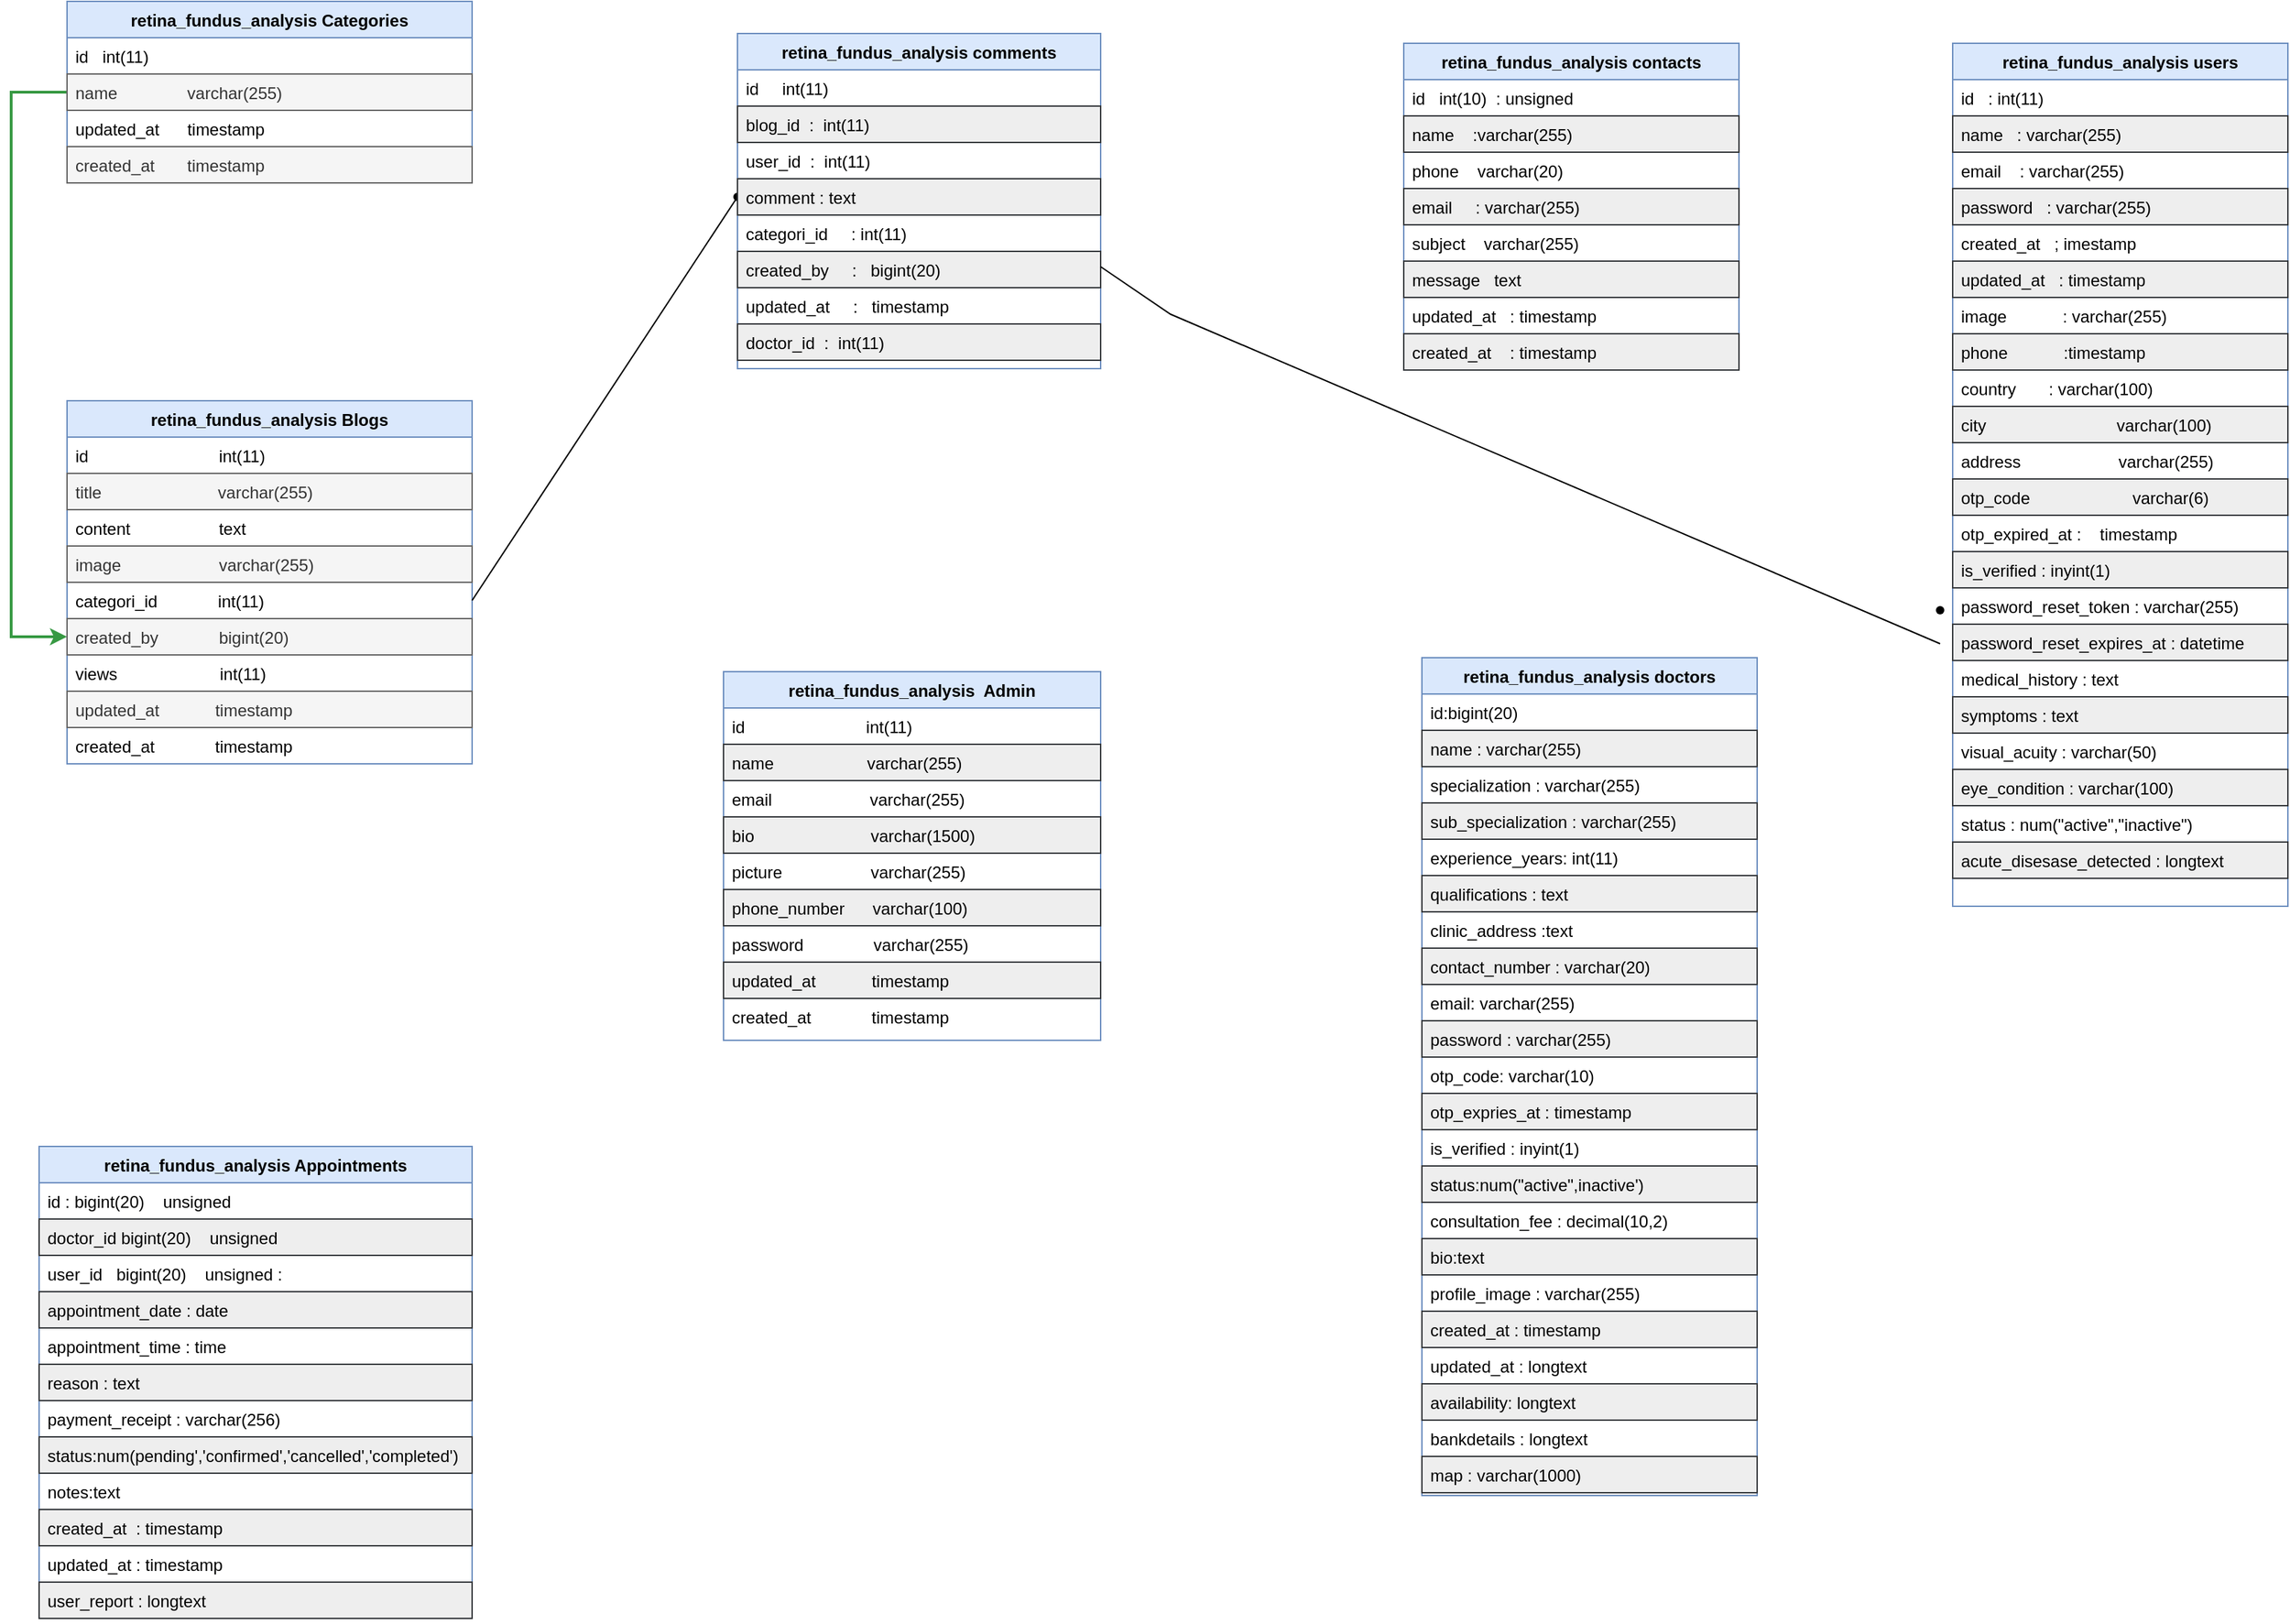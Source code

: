 <mxfile version="26.2.14">
  <diagram id="C5RBs43oDa-KdzZeNtuy" name="Page-1">
    <mxGraphModel dx="2412" dy="1953" grid="1" gridSize="10" guides="1" tooltips="1" connect="1" arrows="1" fold="1" page="1" pageScale="1" pageWidth="827" pageHeight="1169" math="0" shadow="0">
      <root>
        <mxCell id="WIyWlLk6GJQsqaUBKTNV-0" />
        <mxCell id="WIyWlLk6GJQsqaUBKTNV-1" parent="WIyWlLk6GJQsqaUBKTNV-0" />
        <mxCell id="cHE_bRprKdarpMljCRrh-150" style="edgeStyle=orthogonalEdgeStyle;rounded=0;orthogonalLoop=1;jettySize=auto;html=1;exitX=0;exitY=0.5;exitDx=0;exitDy=0;entryX=0;entryY=0.5;entryDx=0;entryDy=0;fillColor=#cdeb8b;strokeColor=#379943;strokeWidth=2;" parent="WIyWlLk6GJQsqaUBKTNV-1" source="cHE_bRprKdarpMljCRrh-16" target="cHE_bRprKdarpMljCRrh-27" edge="1">
          <mxGeometry relative="1" as="geometry">
            <Array as="points">
              <mxPoint x="-140" y="-1065" />
              <mxPoint x="-140" y="-675" />
            </Array>
          </mxGeometry>
        </mxCell>
        <mxCell id="cHE_bRprKdarpMljCRrh-16" value="retina_fundus_analysis Categories" style="swimlane;fontStyle=1;align=center;verticalAlign=top;childLayout=stackLayout;horizontal=1;startSize=26;horizontalStack=0;resizeParent=1;resizeLast=0;collapsible=1;marginBottom=0;rounded=0;shadow=0;strokeWidth=1;fillColor=#dae8fc;strokeColor=#6c8ebf;" parent="WIyWlLk6GJQsqaUBKTNV-1" vertex="1">
          <mxGeometry x="-100" y="-1130" width="290" height="130" as="geometry">
            <mxRectangle x="230" y="140" width="160" height="26" as="alternateBounds" />
          </mxGeometry>
        </mxCell>
        <mxCell id="cHE_bRprKdarpMljCRrh-17" value="id   int(11)                         " style="text;align=left;verticalAlign=top;spacingLeft=4;spacingRight=4;overflow=hidden;rotatable=0;points=[[0,0.5],[1,0.5]];portConstraint=eastwest;labelBackgroundColor=default;" parent="cHE_bRprKdarpMljCRrh-16" vertex="1">
          <mxGeometry y="26" width="290" height="26" as="geometry" />
        </mxCell>
        <mxCell id="cHE_bRprKdarpMljCRrh-18" value="name               varchar(255)              " style="text;align=left;verticalAlign=top;spacingLeft=4;spacingRight=4;overflow=hidden;rotatable=0;points=[[0,0.5],[1,0.5]];portConstraint=eastwest;rounded=0;shadow=0;html=0;fillColor=#f5f5f5;fontColor=#333333;strokeColor=#666666;" parent="cHE_bRprKdarpMljCRrh-16" vertex="1">
          <mxGeometry y="52" width="290" height="26" as="geometry" />
        </mxCell>
        <mxCell id="cHE_bRprKdarpMljCRrh-19" value="updated_at      timestamp" style="text;align=left;verticalAlign=top;spacingLeft=4;spacingRight=4;overflow=hidden;rotatable=0;points=[[0,0.5],[1,0.5]];portConstraint=eastwest;rounded=0;shadow=0;html=0;" parent="cHE_bRprKdarpMljCRrh-16" vertex="1">
          <mxGeometry y="78" width="290" height="26" as="geometry" />
        </mxCell>
        <mxCell id="cHE_bRprKdarpMljCRrh-20" value="created_at       timestamp" style="text;align=left;verticalAlign=top;spacingLeft=4;spacingRight=4;overflow=hidden;rotatable=0;points=[[0,0.5],[1,0.5]];portConstraint=eastwest;rounded=0;shadow=0;html=0;fillColor=#f5f5f5;fontColor=#333333;strokeColor=#666666;" parent="cHE_bRprKdarpMljCRrh-16" vertex="1">
          <mxGeometry y="104" width="290" height="26" as="geometry" />
        </mxCell>
        <mxCell id="cHE_bRprKdarpMljCRrh-21" value="retina_fundus_analysis Blogs" style="swimlane;fontStyle=1;align=center;verticalAlign=top;childLayout=stackLayout;horizontal=1;startSize=26;horizontalStack=0;resizeParent=1;resizeLast=0;collapsible=1;marginBottom=0;rounded=0;shadow=0;strokeWidth=1;fillColor=#dae8fc;strokeColor=#6c8ebf;" parent="WIyWlLk6GJQsqaUBKTNV-1" vertex="1">
          <mxGeometry x="-100" y="-844" width="290" height="260" as="geometry">
            <mxRectangle x="230" y="140" width="160" height="26" as="alternateBounds" />
          </mxGeometry>
        </mxCell>
        <mxCell id="cHE_bRprKdarpMljCRrh-22" value="id                            int(11)                          " style="text;align=left;verticalAlign=top;spacingLeft=4;spacingRight=4;overflow=hidden;rotatable=0;points=[[0,0.5],[1,0.5]];portConstraint=eastwest;labelBackgroundColor=default;" parent="cHE_bRprKdarpMljCRrh-21" vertex="1">
          <mxGeometry y="26" width="290" height="26" as="geometry" />
        </mxCell>
        <mxCell id="cHE_bRprKdarpMljCRrh-23" value="title                         varchar(255)              " style="text;align=left;verticalAlign=top;spacingLeft=4;spacingRight=4;overflow=hidden;rotatable=0;points=[[0,0.5],[1,0.5]];portConstraint=eastwest;rounded=0;shadow=0;html=0;fillColor=#f5f5f5;fontColor=#333333;strokeColor=#666666;" parent="cHE_bRprKdarpMljCRrh-21" vertex="1">
          <mxGeometry y="52" width="290" height="26" as="geometry" />
        </mxCell>
        <mxCell id="cHE_bRprKdarpMljCRrh-24" value="content                   text              " style="text;align=left;verticalAlign=top;spacingLeft=4;spacingRight=4;overflow=hidden;rotatable=0;points=[[0,0.5],[1,0.5]];portConstraint=eastwest;rounded=0;shadow=0;html=0;" parent="cHE_bRprKdarpMljCRrh-21" vertex="1">
          <mxGeometry y="78" width="290" height="26" as="geometry" />
        </mxCell>
        <mxCell id="cHE_bRprKdarpMljCRrh-25" value="image                     varchar(255)" style="text;align=left;verticalAlign=top;spacingLeft=4;spacingRight=4;overflow=hidden;rotatable=0;points=[[0,0.5],[1,0.5]];portConstraint=eastwest;rounded=0;shadow=0;html=0;fillColor=#f5f5f5;fontColor=#333333;strokeColor=#666666;" parent="cHE_bRprKdarpMljCRrh-21" vertex="1">
          <mxGeometry y="104" width="290" height="26" as="geometry" />
        </mxCell>
        <mxCell id="cHE_bRprKdarpMljCRrh-26" value="categori_id             int(11)                         " style="text;align=left;verticalAlign=top;spacingLeft=4;spacingRight=4;overflow=hidden;rotatable=0;points=[[0,0.5],[1,0.5]];portConstraint=eastwest;rounded=0;shadow=0;html=0;" parent="cHE_bRprKdarpMljCRrh-21" vertex="1">
          <mxGeometry y="130" width="290" height="26" as="geometry" />
        </mxCell>
        <mxCell id="cHE_bRprKdarpMljCRrh-27" value="created_by             bigint(20)                          " style="text;align=left;verticalAlign=top;spacingLeft=4;spacingRight=4;overflow=hidden;rotatable=0;points=[[0,0.5],[1,0.5]];portConstraint=eastwest;rounded=0;shadow=0;html=0;fillColor=#f5f5f5;fontColor=#333333;strokeColor=#666666;" parent="cHE_bRprKdarpMljCRrh-21" vertex="1">
          <mxGeometry y="156" width="290" height="26" as="geometry" />
        </mxCell>
        <mxCell id="cHE_bRprKdarpMljCRrh-28" value="views                      int(11)                          " style="text;align=left;verticalAlign=top;spacingLeft=4;spacingRight=4;overflow=hidden;rotatable=0;points=[[0,0.5],[1,0.5]];portConstraint=eastwest;rounded=0;shadow=0;html=0;" parent="cHE_bRprKdarpMljCRrh-21" vertex="1">
          <mxGeometry y="182" width="290" height="26" as="geometry" />
        </mxCell>
        <mxCell id="cHE_bRprKdarpMljCRrh-29" value="updated_at            timestamp" style="text;align=left;verticalAlign=top;spacingLeft=4;spacingRight=4;overflow=hidden;rotatable=0;points=[[0,0.5],[1,0.5]];portConstraint=eastwest;rounded=0;shadow=0;html=0;fillColor=#f5f5f5;fontColor=#333333;strokeColor=#666666;" parent="cHE_bRprKdarpMljCRrh-21" vertex="1">
          <mxGeometry y="208" width="290" height="26" as="geometry" />
        </mxCell>
        <mxCell id="cHE_bRprKdarpMljCRrh-30" value="created_at             timestamp" style="text;align=left;verticalAlign=top;spacingLeft=4;spacingRight=4;overflow=hidden;rotatable=0;points=[[0,0.5],[1,0.5]];portConstraint=eastwest;rounded=0;shadow=0;html=0;" parent="cHE_bRprKdarpMljCRrh-21" vertex="1">
          <mxGeometry y="234" width="290" height="26" as="geometry" />
        </mxCell>
        <mxCell id="cHE_bRprKdarpMljCRrh-31" value="" style="endArrow=none;html=1;rounded=0;exitX=1;exitY=0.5;exitDx=0;exitDy=0;entryDx=0;entryDy=0;" parent="WIyWlLk6GJQsqaUBKTNV-1" source="cHE_bRprKdarpMljCRrh-26" target="cHE_bRprKdarpMljCRrh-32" edge="1">
          <mxGeometry width="50" height="50" relative="1" as="geometry">
            <mxPoint x="160" y="-701" as="sourcePoint" />
            <mxPoint x="160" y="-445" as="targetPoint" />
            <Array as="points" />
          </mxGeometry>
        </mxCell>
        <mxCell id="cHE_bRprKdarpMljCRrh-32" value="" style="shape=waypoint;sketch=0;fillStyle=solid;size=6;pointerEvents=1;points=[];fillColor=none;resizable=0;rotatable=0;perimeter=centerPerimeter;snapToPoint=1;" parent="WIyWlLk6GJQsqaUBKTNV-1" vertex="1">
          <mxGeometry x="370" y="-1000" width="20" height="20" as="geometry" />
        </mxCell>
        <mxCell id="cHE_bRprKdarpMljCRrh-34" value="retina_fundus_analysis comments&#xa;" style="swimlane;fontStyle=1;align=center;verticalAlign=top;childLayout=stackLayout;horizontal=1;startSize=26;horizontalStack=0;resizeParent=1;resizeLast=0;collapsible=1;marginBottom=0;rounded=0;shadow=0;strokeWidth=1;fillColor=#dae8fc;strokeColor=#6c8ebf;" parent="WIyWlLk6GJQsqaUBKTNV-1" vertex="1">
          <mxGeometry x="380" y="-1107" width="260" height="240" as="geometry">
            <mxRectangle x="230" y="140" width="160" height="26" as="alternateBounds" />
          </mxGeometry>
        </mxCell>
        <mxCell id="cHE_bRprKdarpMljCRrh-35" value="id     int(11)                      " style="text;align=left;verticalAlign=top;spacingLeft=4;spacingRight=4;overflow=hidden;rotatable=0;points=[[0,0.5],[1,0.5]];portConstraint=eastwest;labelBackgroundColor=default;" parent="cHE_bRprKdarpMljCRrh-34" vertex="1">
          <mxGeometry y="26" width="260" height="26" as="geometry" />
        </mxCell>
        <mxCell id="cHE_bRprKdarpMljCRrh-36" value="blog_id  :  int(11)     " style="text;align=left;verticalAlign=top;spacingLeft=4;spacingRight=4;overflow=hidden;rotatable=0;points=[[0,0.5],[1,0.5]];portConstraint=eastwest;rounded=0;shadow=0;html=0;fillColor=#eeeeee;strokeColor=#36393d;" parent="cHE_bRprKdarpMljCRrh-34" vertex="1">
          <mxGeometry y="52" width="260" height="26" as="geometry" />
        </mxCell>
        <mxCell id="cHE_bRprKdarpMljCRrh-37" value="user_id  :  int(11)     " style="text;align=left;verticalAlign=top;spacingLeft=4;spacingRight=4;overflow=hidden;rotatable=0;points=[[0,0.5],[1,0.5]];portConstraint=eastwest;rounded=0;shadow=0;html=0;" parent="cHE_bRprKdarpMljCRrh-34" vertex="1">
          <mxGeometry y="78" width="260" height="26" as="geometry" />
        </mxCell>
        <mxCell id="cHE_bRprKdarpMljCRrh-38" value="comment : text" style="text;align=left;verticalAlign=top;spacingLeft=4;spacingRight=4;overflow=hidden;rotatable=0;points=[[0,0.5],[1,0.5]];portConstraint=eastwest;rounded=0;shadow=0;html=0;fillColor=#eeeeee;strokeColor=#36393d;" parent="cHE_bRprKdarpMljCRrh-34" vertex="1">
          <mxGeometry y="104" width="260" height="26" as="geometry" />
        </mxCell>
        <mxCell id="cHE_bRprKdarpMljCRrh-39" value="categori_id     : int(11)                         " style="text;align=left;verticalAlign=top;spacingLeft=4;spacingRight=4;overflow=hidden;rotatable=0;points=[[0,0.5],[1,0.5]];portConstraint=eastwest;rounded=0;shadow=0;html=0;" parent="cHE_bRprKdarpMljCRrh-34" vertex="1">
          <mxGeometry y="130" width="260" height="26" as="geometry" />
        </mxCell>
        <mxCell id="cHE_bRprKdarpMljCRrh-40" value="created_by     :   bigint(20)                          " style="text;align=left;verticalAlign=top;spacingLeft=4;spacingRight=4;overflow=hidden;rotatable=0;points=[[0,0.5],[1,0.5]];portConstraint=eastwest;rounded=0;shadow=0;html=0;fillColor=#eeeeee;strokeColor=#36393d;" parent="cHE_bRprKdarpMljCRrh-34" vertex="1">
          <mxGeometry y="156" width="260" height="26" as="geometry" />
        </mxCell>
        <mxCell id="cHE_bRprKdarpMljCRrh-42" value="updated_at     :   timestamp" style="text;align=left;verticalAlign=top;spacingLeft=4;spacingRight=4;overflow=hidden;rotatable=0;points=[[0,0.5],[1,0.5]];portConstraint=eastwest;rounded=0;shadow=0;html=0;" parent="cHE_bRprKdarpMljCRrh-34" vertex="1">
          <mxGeometry y="182" width="260" height="26" as="geometry" />
        </mxCell>
        <mxCell id="cHE_bRprKdarpMljCRrh-43" value="doctor_id  :  int(11)     " style="text;align=left;verticalAlign=top;spacingLeft=4;spacingRight=4;overflow=hidden;rotatable=0;points=[[0,0.5],[1,0.5]];portConstraint=eastwest;rounded=0;shadow=0;html=0;fillColor=#eeeeee;strokeColor=#36393d;" parent="cHE_bRprKdarpMljCRrh-34" vertex="1">
          <mxGeometry y="208" width="260" height="26" as="geometry" />
        </mxCell>
        <mxCell id="cHE_bRprKdarpMljCRrh-44" value="" style="endArrow=none;html=1;rounded=0;exitX=1;exitY=0.5;exitDx=0;exitDy=0;entryDx=0;entryDy=0;" parent="WIyWlLk6GJQsqaUBKTNV-1" edge="1">
          <mxGeometry width="50" height="50" relative="1" as="geometry">
            <mxPoint x="640" y="-940" as="sourcePoint" />
            <mxPoint x="1241" y="-670" as="targetPoint" />
            <Array as="points">
              <mxPoint x="690" y="-906" />
            </Array>
          </mxGeometry>
        </mxCell>
        <mxCell id="cHE_bRprKdarpMljCRrh-58" value="retina_fundus_analysis Appointments" style="swimlane;fontStyle=1;align=center;verticalAlign=top;childLayout=stackLayout;horizontal=1;startSize=26;horizontalStack=0;resizeParent=1;resizeLast=0;collapsible=1;marginBottom=0;rounded=0;shadow=0;strokeWidth=1;fillColor=#dae8fc;strokeColor=#6c8ebf;" parent="WIyWlLk6GJQsqaUBKTNV-1" vertex="1">
          <mxGeometry x="-120" y="-310" width="310" height="338" as="geometry">
            <mxRectangle x="230" y="140" width="160" height="26" as="alternateBounds" />
          </mxGeometry>
        </mxCell>
        <mxCell id="cHE_bRprKdarpMljCRrh-59" value="id : bigint(20)    unsigned " style="text;align=left;verticalAlign=top;spacingLeft=4;spacingRight=4;overflow=hidden;rotatable=0;points=[[0,0.5],[1,0.5]];portConstraint=eastwest;labelBackgroundColor=default;" parent="cHE_bRprKdarpMljCRrh-58" vertex="1">
          <mxGeometry y="26" width="310" height="26" as="geometry" />
        </mxCell>
        <mxCell id="cHE_bRprKdarpMljCRrh-60" value="doctor_id bigint(20)    unsigned          " style="text;align=left;verticalAlign=top;spacingLeft=4;spacingRight=4;overflow=hidden;rotatable=0;points=[[0,0.5],[1,0.5]];portConstraint=eastwest;rounded=0;shadow=0;html=0;fillColor=#eeeeee;strokeColor=#36393d;" parent="cHE_bRprKdarpMljCRrh-58" vertex="1">
          <mxGeometry y="52" width="310" height="26" as="geometry" />
        </mxCell>
        <mxCell id="cHE_bRprKdarpMljCRrh-61" value="user_id   bigint(20)    unsigned :" style="text;align=left;verticalAlign=top;spacingLeft=4;spacingRight=4;overflow=hidden;rotatable=0;points=[[0,0.5],[1,0.5]];portConstraint=eastwest;rounded=0;shadow=0;html=0;" parent="cHE_bRprKdarpMljCRrh-58" vertex="1">
          <mxGeometry y="78" width="310" height="26" as="geometry" />
        </mxCell>
        <mxCell id="cHE_bRprKdarpMljCRrh-62" value="appointment_date : date" style="text;align=left;verticalAlign=top;spacingLeft=4;spacingRight=4;overflow=hidden;rotatable=0;points=[[0,0.5],[1,0.5]];portConstraint=eastwest;rounded=0;shadow=0;html=0;fillColor=#eeeeee;strokeColor=#36393d;" parent="cHE_bRprKdarpMljCRrh-58" vertex="1">
          <mxGeometry y="104" width="310" height="26" as="geometry" />
        </mxCell>
        <mxCell id="cHE_bRprKdarpMljCRrh-63" value="appointment_time : time" style="text;align=left;verticalAlign=top;spacingLeft=4;spacingRight=4;overflow=hidden;rotatable=0;points=[[0,0.5],[1,0.5]];portConstraint=eastwest;rounded=0;shadow=0;html=0;" parent="cHE_bRprKdarpMljCRrh-58" vertex="1">
          <mxGeometry y="130" width="310" height="26" as="geometry" />
        </mxCell>
        <mxCell id="cHE_bRprKdarpMljCRrh-64" value="reason : text" style="text;align=left;verticalAlign=top;spacingLeft=4;spacingRight=4;overflow=hidden;rotatable=0;points=[[0,0.5],[1,0.5]];portConstraint=eastwest;rounded=0;shadow=0;html=0;fillColor=#eeeeee;strokeColor=#36393d;" parent="cHE_bRprKdarpMljCRrh-58" vertex="1">
          <mxGeometry y="156" width="310" height="26" as="geometry" />
        </mxCell>
        <mxCell id="cHE_bRprKdarpMljCRrh-65" value="payment_receipt : varchar(256)" style="text;align=left;verticalAlign=top;spacingLeft=4;spacingRight=4;overflow=hidden;rotatable=0;points=[[0,0.5],[1,0.5]];portConstraint=eastwest;rounded=0;shadow=0;html=0;" parent="cHE_bRprKdarpMljCRrh-58" vertex="1">
          <mxGeometry y="182" width="310" height="26" as="geometry" />
        </mxCell>
        <mxCell id="cHE_bRprKdarpMljCRrh-66" value="status:num(pending&#39;,&#39;confirmed&#39;,&#39;cancelled&#39;,&#39;completed&#39;)" style="text;align=left;verticalAlign=top;spacingLeft=4;spacingRight=4;overflow=hidden;rotatable=0;points=[[0,0.5],[1,0.5]];portConstraint=eastwest;rounded=0;shadow=0;html=0;fillColor=#eeeeee;strokeColor=#36393d;" parent="cHE_bRprKdarpMljCRrh-58" vertex="1">
          <mxGeometry y="208" width="310" height="26" as="geometry" />
        </mxCell>
        <mxCell id="cHE_bRprKdarpMljCRrh-67" value="notes:text" style="text;align=left;verticalAlign=top;spacingLeft=4;spacingRight=4;overflow=hidden;rotatable=0;points=[[0,0.5],[1,0.5]];portConstraint=eastwest;rounded=0;shadow=0;html=0;" parent="cHE_bRprKdarpMljCRrh-58" vertex="1">
          <mxGeometry y="234" width="310" height="26" as="geometry" />
        </mxCell>
        <mxCell id="cHE_bRprKdarpMljCRrh-151" value="created_at  : timestamp" style="text;align=left;verticalAlign=top;spacingLeft=4;spacingRight=4;overflow=hidden;rotatable=0;points=[[0,0.5],[1,0.5]];portConstraint=eastwest;rounded=0;shadow=0;html=0;fillColor=#eeeeee;strokeColor=#36393d;" parent="cHE_bRprKdarpMljCRrh-58" vertex="1">
          <mxGeometry y="260" width="310" height="26" as="geometry" />
        </mxCell>
        <mxCell id="cHE_bRprKdarpMljCRrh-152" value="updated_at : timestamp" style="text;align=left;verticalAlign=top;spacingLeft=4;spacingRight=4;overflow=hidden;rotatable=0;points=[[0,0.5],[1,0.5]];portConstraint=eastwest;rounded=0;shadow=0;html=0;" parent="cHE_bRprKdarpMljCRrh-58" vertex="1">
          <mxGeometry y="286" width="310" height="26" as="geometry" />
        </mxCell>
        <mxCell id="cHE_bRprKdarpMljCRrh-153" value="user_report : longtext" style="text;align=left;verticalAlign=top;spacingLeft=4;spacingRight=4;overflow=hidden;rotatable=0;points=[[0,0.5],[1,0.5]];portConstraint=eastwest;rounded=0;shadow=0;html=0;fillColor=#eeeeee;strokeColor=#36393d;" parent="cHE_bRprKdarpMljCRrh-58" vertex="1">
          <mxGeometry y="312" width="310" height="26" as="geometry" />
        </mxCell>
        <mxCell id="cHE_bRprKdarpMljCRrh-90" value="retina_fundus_analysis doctors" style="swimlane;fontStyle=1;align=center;verticalAlign=top;childLayout=stackLayout;horizontal=1;startSize=26;horizontalStack=0;resizeParent=1;resizeLast=0;collapsible=1;marginBottom=0;rounded=0;shadow=0;strokeWidth=1;fillColor=#dae8fc;strokeColor=#6c8ebf;" parent="WIyWlLk6GJQsqaUBKTNV-1" vertex="1">
          <mxGeometry x="870" y="-660" width="240" height="600" as="geometry">
            <mxRectangle x="230" y="140" width="160" height="26" as="alternateBounds" />
          </mxGeometry>
        </mxCell>
        <mxCell id="cHE_bRprKdarpMljCRrh-91" value="id:bigint(20)" style="text;align=left;verticalAlign=top;spacingLeft=4;spacingRight=4;overflow=hidden;rotatable=0;points=[[0,0.5],[1,0.5]];portConstraint=eastwest;fillColor=none;" parent="cHE_bRprKdarpMljCRrh-90" vertex="1">
          <mxGeometry y="26" width="240" height="26" as="geometry" />
        </mxCell>
        <mxCell id="cHE_bRprKdarpMljCRrh-92" value="name : varchar(255)" style="text;align=left;verticalAlign=top;spacingLeft=4;spacingRight=4;overflow=hidden;rotatable=0;points=[[0,0.5],[1,0.5]];portConstraint=eastwest;rounded=0;shadow=0;html=0;fillColor=#eeeeee;strokeColor=#36393d;" parent="cHE_bRprKdarpMljCRrh-90" vertex="1">
          <mxGeometry y="52" width="240" height="26" as="geometry" />
        </mxCell>
        <mxCell id="cHE_bRprKdarpMljCRrh-93" value="specialization : varchar(255)" style="text;align=left;verticalAlign=top;spacingLeft=4;spacingRight=4;overflow=hidden;rotatable=0;points=[[0,0.5],[1,0.5]];portConstraint=eastwest;rounded=0;shadow=0;html=0;" parent="cHE_bRprKdarpMljCRrh-90" vertex="1">
          <mxGeometry y="78" width="240" height="26" as="geometry" />
        </mxCell>
        <mxCell id="cHE_bRprKdarpMljCRrh-94" value="sub_specialization : varchar(255)" style="text;align=left;verticalAlign=top;spacingLeft=4;spacingRight=4;overflow=hidden;rotatable=0;points=[[0,0.5],[1,0.5]];portConstraint=eastwest;rounded=0;shadow=0;html=0;fillColor=#eeeeee;strokeColor=#36393d;" parent="cHE_bRprKdarpMljCRrh-90" vertex="1">
          <mxGeometry y="104" width="240" height="26" as="geometry" />
        </mxCell>
        <mxCell id="cHE_bRprKdarpMljCRrh-95" value="experience_years: int(11)" style="text;align=left;verticalAlign=top;spacingLeft=4;spacingRight=4;overflow=hidden;rotatable=0;points=[[0,0.5],[1,0.5]];portConstraint=eastwest;rounded=0;shadow=0;html=0;" parent="cHE_bRprKdarpMljCRrh-90" vertex="1">
          <mxGeometry y="130" width="240" height="26" as="geometry" />
        </mxCell>
        <mxCell id="cHE_bRprKdarpMljCRrh-96" value="qualifications : text" style="text;align=left;verticalAlign=top;spacingLeft=4;spacingRight=4;overflow=hidden;rotatable=0;points=[[0,0.5],[1,0.5]];portConstraint=eastwest;rounded=0;shadow=0;html=0;fillColor=#eeeeee;strokeColor=#36393d;" parent="cHE_bRprKdarpMljCRrh-90" vertex="1">
          <mxGeometry y="156" width="240" height="26" as="geometry" />
        </mxCell>
        <mxCell id="cHE_bRprKdarpMljCRrh-97" value="clinic_address :text" style="text;align=left;verticalAlign=top;spacingLeft=4;spacingRight=4;overflow=hidden;rotatable=0;points=[[0,0.5],[1,0.5]];portConstraint=eastwest;rounded=0;shadow=0;html=0;" parent="cHE_bRprKdarpMljCRrh-90" vertex="1">
          <mxGeometry y="182" width="240" height="26" as="geometry" />
        </mxCell>
        <mxCell id="cHE_bRprKdarpMljCRrh-98" value="contact_number : varchar(20)" style="text;align=left;verticalAlign=top;spacingLeft=4;spacingRight=4;overflow=hidden;rotatable=0;points=[[0,0.5],[1,0.5]];portConstraint=eastwest;rounded=0;shadow=0;html=0;fillColor=#eeeeee;strokeColor=#36393d;" parent="cHE_bRprKdarpMljCRrh-90" vertex="1">
          <mxGeometry y="208" width="240" height="26" as="geometry" />
        </mxCell>
        <mxCell id="cHE_bRprKdarpMljCRrh-99" value="email: varchar(255)" style="text;align=left;verticalAlign=top;spacingLeft=4;spacingRight=4;overflow=hidden;rotatable=0;points=[[0,0.5],[1,0.5]];portConstraint=eastwest;rounded=0;shadow=0;html=0;" parent="cHE_bRprKdarpMljCRrh-90" vertex="1">
          <mxGeometry y="234" width="240" height="26" as="geometry" />
        </mxCell>
        <mxCell id="cHE_bRprKdarpMljCRrh-100" value="password : varchar(255)" style="text;align=left;verticalAlign=top;spacingLeft=4;spacingRight=4;overflow=hidden;rotatable=0;points=[[0,0.5],[1,0.5]];portConstraint=eastwest;rounded=0;shadow=0;html=0;fillColor=#eeeeee;strokeColor=#36393d;" parent="cHE_bRprKdarpMljCRrh-90" vertex="1">
          <mxGeometry y="260" width="240" height="26" as="geometry" />
        </mxCell>
        <mxCell id="cHE_bRprKdarpMljCRrh-101" value="otp_code: varchar(10)" style="text;align=left;verticalAlign=top;spacingLeft=4;spacingRight=4;overflow=hidden;rotatable=0;points=[[0,0.5],[1,0.5]];portConstraint=eastwest;rounded=0;shadow=0;html=0;" parent="cHE_bRprKdarpMljCRrh-90" vertex="1">
          <mxGeometry y="286" width="240" height="26" as="geometry" />
        </mxCell>
        <mxCell id="cHE_bRprKdarpMljCRrh-102" value="otp_expries_at : timestamp" style="text;align=left;verticalAlign=top;spacingLeft=4;spacingRight=4;overflow=hidden;rotatable=0;points=[[0,0.5],[1,0.5]];portConstraint=eastwest;rounded=0;shadow=0;html=0;fillColor=#eeeeee;strokeColor=#36393d;" parent="cHE_bRprKdarpMljCRrh-90" vertex="1">
          <mxGeometry y="312" width="240" height="26" as="geometry" />
        </mxCell>
        <mxCell id="cHE_bRprKdarpMljCRrh-103" value="is_verified : inyint(1)" style="text;align=left;verticalAlign=top;spacingLeft=4;spacingRight=4;overflow=hidden;rotatable=0;points=[[0,0.5],[1,0.5]];portConstraint=eastwest;rounded=0;shadow=0;html=0;" parent="cHE_bRprKdarpMljCRrh-90" vertex="1">
          <mxGeometry y="338" width="240" height="26" as="geometry" />
        </mxCell>
        <mxCell id="cHE_bRprKdarpMljCRrh-104" value="status:num(&quot;active&quot;,inactive&#39;)" style="text;align=left;verticalAlign=top;spacingLeft=4;spacingRight=4;overflow=hidden;rotatable=0;points=[[0,0.5],[1,0.5]];portConstraint=eastwest;rounded=0;shadow=0;html=0;fillColor=#eeeeee;strokeColor=#36393d;" parent="cHE_bRprKdarpMljCRrh-90" vertex="1">
          <mxGeometry y="364" width="240" height="26" as="geometry" />
        </mxCell>
        <mxCell id="cHE_bRprKdarpMljCRrh-105" value="consultation_fee : decimal(10,2)" style="text;align=left;verticalAlign=top;spacingLeft=4;spacingRight=4;overflow=hidden;rotatable=0;points=[[0,0.5],[1,0.5]];portConstraint=eastwest;fillColor=none;" parent="cHE_bRprKdarpMljCRrh-90" vertex="1">
          <mxGeometry y="390" width="240" height="26" as="geometry" />
        </mxCell>
        <mxCell id="cHE_bRprKdarpMljCRrh-106" value="bio:text" style="text;align=left;verticalAlign=top;spacingLeft=4;spacingRight=4;overflow=hidden;rotatable=0;points=[[0,0.5],[1,0.5]];portConstraint=eastwest;rounded=0;shadow=0;html=0;fillColor=#eeeeee;strokeColor=#36393d;" parent="cHE_bRprKdarpMljCRrh-90" vertex="1">
          <mxGeometry y="416" width="240" height="26" as="geometry" />
        </mxCell>
        <mxCell id="cHE_bRprKdarpMljCRrh-107" value="profile_image : varchar(255)" style="text;align=left;verticalAlign=top;spacingLeft=4;spacingRight=4;overflow=hidden;rotatable=0;points=[[0,0.5],[1,0.5]];portConstraint=eastwest;rounded=0;shadow=0;html=0;" parent="cHE_bRprKdarpMljCRrh-90" vertex="1">
          <mxGeometry y="442" width="240" height="26" as="geometry" />
        </mxCell>
        <mxCell id="cHE_bRprKdarpMljCRrh-108" value="created_at : timestamp" style="text;align=left;verticalAlign=top;spacingLeft=4;spacingRight=4;overflow=hidden;rotatable=0;points=[[0,0.5],[1,0.5]];portConstraint=eastwest;rounded=0;shadow=0;html=0;fillColor=#eeeeee;strokeColor=#36393d;" parent="cHE_bRprKdarpMljCRrh-90" vertex="1">
          <mxGeometry y="468" width="240" height="26" as="geometry" />
        </mxCell>
        <mxCell id="cHE_bRprKdarpMljCRrh-109" value="updated_at : longtext" style="text;align=left;verticalAlign=top;spacingLeft=4;spacingRight=4;overflow=hidden;rotatable=0;points=[[0,0.5],[1,0.5]];portConstraint=eastwest;rounded=0;shadow=0;html=0;" parent="cHE_bRprKdarpMljCRrh-90" vertex="1">
          <mxGeometry y="494" width="240" height="26" as="geometry" />
        </mxCell>
        <mxCell id="cHE_bRprKdarpMljCRrh-110" value="availability: longtext" style="text;align=left;verticalAlign=top;spacingLeft=4;spacingRight=4;overflow=hidden;rotatable=0;points=[[0,0.5],[1,0.5]];portConstraint=eastwest;rounded=0;shadow=0;html=0;fillColor=#eeeeee;strokeColor=#36393d;" parent="cHE_bRprKdarpMljCRrh-90" vertex="1">
          <mxGeometry y="520" width="240" height="26" as="geometry" />
        </mxCell>
        <mxCell id="cHE_bRprKdarpMljCRrh-111" value="bankdetails : longtext" style="text;align=left;verticalAlign=top;spacingLeft=4;spacingRight=4;overflow=hidden;rotatable=0;points=[[0,0.5],[1,0.5]];portConstraint=eastwest;rounded=0;shadow=0;html=0;" parent="cHE_bRprKdarpMljCRrh-90" vertex="1">
          <mxGeometry y="546" width="240" height="26" as="geometry" />
        </mxCell>
        <mxCell id="cHE_bRprKdarpMljCRrh-112" value="map : varchar(1000)" style="text;align=left;verticalAlign=top;spacingLeft=4;spacingRight=4;overflow=hidden;rotatable=0;points=[[0,0.5],[1,0.5]];portConstraint=eastwest;fillColor=#eeeeee;strokeColor=#36393d;" parent="cHE_bRprKdarpMljCRrh-90" vertex="1">
          <mxGeometry y="572" width="240" height="26" as="geometry" />
        </mxCell>
        <mxCell id="cHE_bRprKdarpMljCRrh-132" value="retina_fundus_analysis contacts" style="swimlane;fontStyle=1;align=center;verticalAlign=top;childLayout=stackLayout;horizontal=1;startSize=26;horizontalStack=0;resizeParent=1;resizeLast=0;collapsible=1;marginBottom=0;rounded=0;shadow=0;strokeWidth=1;fillColor=#dae8fc;strokeColor=#6c8ebf;" parent="WIyWlLk6GJQsqaUBKTNV-1" vertex="1">
          <mxGeometry x="857" y="-1100" width="240" height="234" as="geometry">
            <mxRectangle x="230" y="140" width="160" height="26" as="alternateBounds" />
          </mxGeometry>
        </mxCell>
        <mxCell id="cHE_bRprKdarpMljCRrh-133" value="id   int(10)  : unsigned            " style="text;align=left;verticalAlign=top;spacingLeft=4;spacingRight=4;overflow=hidden;rotatable=0;points=[[0,0.5],[1,0.5]];portConstraint=eastwest;labelBackgroundColor=default;" parent="cHE_bRprKdarpMljCRrh-132" vertex="1">
          <mxGeometry y="26" width="240" height="26" as="geometry" />
        </mxCell>
        <mxCell id="cHE_bRprKdarpMljCRrh-134" value="name    :varchar(255)               " style="text;align=left;verticalAlign=top;spacingLeft=4;spacingRight=4;overflow=hidden;rotatable=0;points=[[0,0.5],[1,0.5]];portConstraint=eastwest;rounded=0;shadow=0;html=0;fillColor=#eeeeee;strokeColor=#36393d;" parent="cHE_bRprKdarpMljCRrh-132" vertex="1">
          <mxGeometry y="52" width="240" height="26" as="geometry" />
        </mxCell>
        <mxCell id="cHE_bRprKdarpMljCRrh-135" value="phone    varchar(20)               " style="text;align=left;verticalAlign=top;spacingLeft=4;spacingRight=4;overflow=hidden;rotatable=0;points=[[0,0.5],[1,0.5]];portConstraint=eastwest;rounded=0;shadow=0;html=0;" parent="cHE_bRprKdarpMljCRrh-132" vertex="1">
          <mxGeometry y="78" width="240" height="26" as="geometry" />
        </mxCell>
        <mxCell id="cHE_bRprKdarpMljCRrh-136" value="email     : varchar(255)                    " style="text;align=left;verticalAlign=top;spacingLeft=4;spacingRight=4;overflow=hidden;rotatable=0;points=[[0,0.5],[1,0.5]];portConstraint=eastwest;rounded=0;shadow=0;html=0;fillColor=#eeeeee;strokeColor=#36393d;" parent="cHE_bRprKdarpMljCRrh-132" vertex="1">
          <mxGeometry y="104" width="240" height="26" as="geometry" />
        </mxCell>
        <mxCell id="cHE_bRprKdarpMljCRrh-137" value="subject    varchar(255)    " style="text;align=left;verticalAlign=top;spacingLeft=4;spacingRight=4;overflow=hidden;rotatable=0;points=[[0,0.5],[1,0.5]];portConstraint=eastwest;rounded=0;shadow=0;html=0;" parent="cHE_bRprKdarpMljCRrh-132" vertex="1">
          <mxGeometry y="130" width="240" height="26" as="geometry" />
        </mxCell>
        <mxCell id="cHE_bRprKdarpMljCRrh-138" value="message   text" style="text;align=left;verticalAlign=top;spacingLeft=4;spacingRight=4;overflow=hidden;rotatable=0;points=[[0,0.5],[1,0.5]];portConstraint=eastwest;rounded=0;shadow=0;html=0;fillColor=#eeeeee;strokeColor=#36393d;" parent="cHE_bRprKdarpMljCRrh-132" vertex="1">
          <mxGeometry y="156" width="240" height="26" as="geometry" />
        </mxCell>
        <mxCell id="cHE_bRprKdarpMljCRrh-139" value="updated_at   : timestamp" style="text;align=left;verticalAlign=top;spacingLeft=4;spacingRight=4;overflow=hidden;rotatable=0;points=[[0,0.5],[1,0.5]];portConstraint=eastwest;rounded=0;shadow=0;html=0;" parent="cHE_bRprKdarpMljCRrh-132" vertex="1">
          <mxGeometry y="182" width="240" height="26" as="geometry" />
        </mxCell>
        <mxCell id="cHE_bRprKdarpMljCRrh-140" value="created_at    : timestamp" style="text;align=left;verticalAlign=top;spacingLeft=4;spacingRight=4;overflow=hidden;rotatable=0;points=[[0,0.5],[1,0.5]];portConstraint=eastwest;rounded=0;shadow=0;html=0;fillColor=#eeeeee;strokeColor=#36393d;" parent="cHE_bRprKdarpMljCRrh-132" vertex="1">
          <mxGeometry y="208" width="240" height="26" as="geometry" />
        </mxCell>
        <mxCell id="cHE_bRprKdarpMljCRrh-154" value="retina_fundus_analysis  Admin" style="swimlane;fontStyle=1;align=center;verticalAlign=top;childLayout=stackLayout;horizontal=1;startSize=26;horizontalStack=0;resizeParent=1;resizeLast=0;collapsible=1;marginBottom=0;rounded=0;shadow=0;strokeWidth=1;fillColor=#dae8fc;strokeColor=#6c8ebf;" parent="WIyWlLk6GJQsqaUBKTNV-1" vertex="1">
          <mxGeometry x="370" y="-650" width="270" height="264" as="geometry">
            <mxRectangle x="230" y="140" width="160" height="26" as="alternateBounds" />
          </mxGeometry>
        </mxCell>
        <mxCell id="cHE_bRprKdarpMljCRrh-155" value="id                          int(11)                 " style="text;align=left;verticalAlign=top;spacingLeft=4;spacingRight=4;overflow=hidden;rotatable=0;points=[[0,0.5],[1,0.5]];portConstraint=eastwest;fillColor=none;" parent="cHE_bRprKdarpMljCRrh-154" vertex="1">
          <mxGeometry y="26" width="270" height="26" as="geometry" />
        </mxCell>
        <mxCell id="cHE_bRprKdarpMljCRrh-156" value="name                    varchar(255)" style="text;align=left;verticalAlign=top;spacingLeft=4;spacingRight=4;overflow=hidden;rotatable=0;points=[[0,0.5],[1,0.5]];portConstraint=eastwest;rounded=0;shadow=0;html=0;fillColor=#eeeeee;strokeColor=#36393d;" parent="cHE_bRprKdarpMljCRrh-154" vertex="1">
          <mxGeometry y="52" width="270" height="26" as="geometry" />
        </mxCell>
        <mxCell id="cHE_bRprKdarpMljCRrh-157" value="email                     varchar(255)" style="text;align=left;verticalAlign=top;spacingLeft=4;spacingRight=4;overflow=hidden;rotatable=0;points=[[0,0.5],[1,0.5]];portConstraint=eastwest;rounded=0;shadow=0;html=0;" parent="cHE_bRprKdarpMljCRrh-154" vertex="1">
          <mxGeometry y="78" width="270" height="26" as="geometry" />
        </mxCell>
        <mxCell id="cHE_bRprKdarpMljCRrh-158" value="bio                         varchar(1500)" style="text;align=left;verticalAlign=top;spacingLeft=4;spacingRight=4;overflow=hidden;rotatable=0;points=[[0,0.5],[1,0.5]];portConstraint=eastwest;rounded=0;shadow=0;html=0;fillColor=#eeeeee;strokeColor=#36393d;" parent="cHE_bRprKdarpMljCRrh-154" vertex="1">
          <mxGeometry y="104" width="270" height="26" as="geometry" />
        </mxCell>
        <mxCell id="cHE_bRprKdarpMljCRrh-159" value="picture                   varchar(255)" style="text;align=left;verticalAlign=top;spacingLeft=4;spacingRight=4;overflow=hidden;rotatable=0;points=[[0,0.5],[1,0.5]];portConstraint=eastwest;rounded=0;shadow=0;html=0;" parent="cHE_bRprKdarpMljCRrh-154" vertex="1">
          <mxGeometry y="130" width="270" height="26" as="geometry" />
        </mxCell>
        <mxCell id="cHE_bRprKdarpMljCRrh-160" value="phone_number      varchar(100)" style="text;align=left;verticalAlign=top;spacingLeft=4;spacingRight=4;overflow=hidden;rotatable=0;points=[[0,0.5],[1,0.5]];portConstraint=eastwest;rounded=0;shadow=0;html=0;fillColor=#eeeeee;strokeColor=#36393d;" parent="cHE_bRprKdarpMljCRrh-154" vertex="1">
          <mxGeometry y="156" width="270" height="26" as="geometry" />
        </mxCell>
        <mxCell id="cHE_bRprKdarpMljCRrh-161" value="password               varchar(255)" style="text;align=left;verticalAlign=top;spacingLeft=4;spacingRight=4;overflow=hidden;rotatable=0;points=[[0,0.5],[1,0.5]];portConstraint=eastwest;rounded=0;shadow=0;html=0;" parent="cHE_bRprKdarpMljCRrh-154" vertex="1">
          <mxGeometry y="182" width="270" height="26" as="geometry" />
        </mxCell>
        <mxCell id="cHE_bRprKdarpMljCRrh-162" value="updated_at            timestamp" style="text;align=left;verticalAlign=top;spacingLeft=4;spacingRight=4;overflow=hidden;rotatable=0;points=[[0,0.5],[1,0.5]];portConstraint=eastwest;rounded=0;shadow=0;html=0;fillColor=#eeeeee;strokeColor=#36393d;" parent="cHE_bRprKdarpMljCRrh-154" vertex="1">
          <mxGeometry y="208" width="270" height="26" as="geometry" />
        </mxCell>
        <mxCell id="cHE_bRprKdarpMljCRrh-163" value="created_at             timestamp" style="text;align=left;verticalAlign=top;spacingLeft=4;spacingRight=4;overflow=hidden;rotatable=0;points=[[0,0.5],[1,0.5]];portConstraint=eastwest;rounded=0;shadow=0;html=0;" parent="cHE_bRprKdarpMljCRrh-154" vertex="1">
          <mxGeometry y="234" width="270" height="26" as="geometry" />
        </mxCell>
        <mxCell id="cHE_bRprKdarpMljCRrh-165" value="retina_fundus_analysis users" style="swimlane;fontStyle=1;align=center;verticalAlign=top;childLayout=stackLayout;horizontal=1;startSize=26;horizontalStack=0;resizeParent=1;resizeLast=0;collapsible=1;marginBottom=0;rounded=0;shadow=0;strokeWidth=1;fillColor=#dae8fc;strokeColor=#6c8ebf;" parent="WIyWlLk6GJQsqaUBKTNV-1" vertex="1">
          <mxGeometry x="1250" y="-1100" width="240" height="618" as="geometry">
            <mxRectangle x="230" y="140" width="160" height="26" as="alternateBounds" />
          </mxGeometry>
        </mxCell>
        <mxCell id="cHE_bRprKdarpMljCRrh-166" value="id   : int(11)                    " style="text;align=left;verticalAlign=top;spacingLeft=4;spacingRight=4;overflow=hidden;rotatable=0;points=[[0,0.5],[1,0.5]];portConstraint=eastwest;fillColor=none;" parent="cHE_bRprKdarpMljCRrh-165" vertex="1">
          <mxGeometry y="26" width="240" height="26" as="geometry" />
        </mxCell>
        <mxCell id="cHE_bRprKdarpMljCRrh-167" value="name   : varchar(255)" style="text;align=left;verticalAlign=top;spacingLeft=4;spacingRight=4;overflow=hidden;rotatable=0;points=[[0,0.5],[1,0.5]];portConstraint=eastwest;rounded=0;shadow=0;html=0;fillColor=#eeeeee;strokeColor=#36393d;" parent="cHE_bRprKdarpMljCRrh-165" vertex="1">
          <mxGeometry y="52" width="240" height="26" as="geometry" />
        </mxCell>
        <mxCell id="cHE_bRprKdarpMljCRrh-168" value="email    : varchar(255)" style="text;align=left;verticalAlign=top;spacingLeft=4;spacingRight=4;overflow=hidden;rotatable=0;points=[[0,0.5],[1,0.5]];portConstraint=eastwest;rounded=0;shadow=0;html=0;" parent="cHE_bRprKdarpMljCRrh-165" vertex="1">
          <mxGeometry y="78" width="240" height="26" as="geometry" />
        </mxCell>
        <mxCell id="cHE_bRprKdarpMljCRrh-169" value="password   : varchar(255)" style="text;align=left;verticalAlign=top;spacingLeft=4;spacingRight=4;overflow=hidden;rotatable=0;points=[[0,0.5],[1,0.5]];portConstraint=eastwest;rounded=0;shadow=0;html=0;fillColor=#eeeeee;strokeColor=#36393d;" parent="cHE_bRprKdarpMljCRrh-165" vertex="1">
          <mxGeometry y="104" width="240" height="26" as="geometry" />
        </mxCell>
        <mxCell id="cHE_bRprKdarpMljCRrh-170" value="created_at   ; imestamp" style="text;align=left;verticalAlign=top;spacingLeft=4;spacingRight=4;overflow=hidden;rotatable=0;points=[[0,0.5],[1,0.5]];portConstraint=eastwest;rounded=0;shadow=0;html=0;" parent="cHE_bRprKdarpMljCRrh-165" vertex="1">
          <mxGeometry y="130" width="240" height="26" as="geometry" />
        </mxCell>
        <mxCell id="cHE_bRprKdarpMljCRrh-171" value="updated_at   : timestamp" style="text;align=left;verticalAlign=top;spacingLeft=4;spacingRight=4;overflow=hidden;rotatable=0;points=[[0,0.5],[1,0.5]];portConstraint=eastwest;rounded=0;shadow=0;html=0;fillColor=#eeeeee;strokeColor=#36393d;" parent="cHE_bRprKdarpMljCRrh-165" vertex="1">
          <mxGeometry y="156" width="240" height="26" as="geometry" />
        </mxCell>
        <mxCell id="cHE_bRprKdarpMljCRrh-172" value="image            : varchar(255)" style="text;align=left;verticalAlign=top;spacingLeft=4;spacingRight=4;overflow=hidden;rotatable=0;points=[[0,0.5],[1,0.5]];portConstraint=eastwest;rounded=0;shadow=0;html=0;" parent="cHE_bRprKdarpMljCRrh-165" vertex="1">
          <mxGeometry y="182" width="240" height="26" as="geometry" />
        </mxCell>
        <mxCell id="cHE_bRprKdarpMljCRrh-173" value="phone            :timestamp" style="text;align=left;verticalAlign=top;spacingLeft=4;spacingRight=4;overflow=hidden;rotatable=0;points=[[0,0.5],[1,0.5]];portConstraint=eastwest;rounded=0;shadow=0;html=0;fillColor=#eeeeee;strokeColor=#36393d;" parent="cHE_bRprKdarpMljCRrh-165" vertex="1">
          <mxGeometry y="208" width="240" height="26" as="geometry" />
        </mxCell>
        <mxCell id="cHE_bRprKdarpMljCRrh-174" value="country       : varchar(100)" style="text;align=left;verticalAlign=top;spacingLeft=4;spacingRight=4;overflow=hidden;rotatable=0;points=[[0,0.5],[1,0.5]];portConstraint=eastwest;rounded=0;shadow=0;html=0;" parent="cHE_bRprKdarpMljCRrh-165" vertex="1">
          <mxGeometry y="234" width="240" height="26" as="geometry" />
        </mxCell>
        <mxCell id="cHE_bRprKdarpMljCRrh-175" value="city                            varchar(100)" style="text;align=left;verticalAlign=top;spacingLeft=4;spacingRight=4;overflow=hidden;rotatable=0;points=[[0,0.5],[1,0.5]];portConstraint=eastwest;rounded=0;shadow=0;html=0;fillColor=#eeeeee;strokeColor=#36393d;" parent="cHE_bRprKdarpMljCRrh-165" vertex="1">
          <mxGeometry y="260" width="240" height="26" as="geometry" />
        </mxCell>
        <mxCell id="cHE_bRprKdarpMljCRrh-176" value="address                     varchar(255)" style="text;align=left;verticalAlign=top;spacingLeft=4;spacingRight=4;overflow=hidden;rotatable=0;points=[[0,0.5],[1,0.5]];portConstraint=eastwest;rounded=0;shadow=0;html=0;" parent="cHE_bRprKdarpMljCRrh-165" vertex="1">
          <mxGeometry y="286" width="240" height="26" as="geometry" />
        </mxCell>
        <mxCell id="cHE_bRprKdarpMljCRrh-177" value="otp_code                      varchar(6)" style="text;align=left;verticalAlign=top;spacingLeft=4;spacingRight=4;overflow=hidden;rotatable=0;points=[[0,0.5],[1,0.5]];portConstraint=eastwest;rounded=0;shadow=0;html=0;fillColor=#eeeeee;strokeColor=#36393d;" parent="cHE_bRprKdarpMljCRrh-165" vertex="1">
          <mxGeometry y="312" width="240" height="26" as="geometry" />
        </mxCell>
        <mxCell id="cHE_bRprKdarpMljCRrh-178" value="otp_expired_at :    timestamp" style="text;align=left;verticalAlign=top;spacingLeft=4;spacingRight=4;overflow=hidden;rotatable=0;points=[[0,0.5],[1,0.5]];portConstraint=eastwest;rounded=0;shadow=0;html=0;" parent="cHE_bRprKdarpMljCRrh-165" vertex="1">
          <mxGeometry y="338" width="240" height="26" as="geometry" />
        </mxCell>
        <mxCell id="cHE_bRprKdarpMljCRrh-179" value="is_verified : inyint(1)" style="text;align=left;verticalAlign=top;spacingLeft=4;spacingRight=4;overflow=hidden;rotatable=0;points=[[0,0.5],[1,0.5]];portConstraint=eastwest;rounded=0;shadow=0;html=0;fillColor=#eeeeee;strokeColor=#36393d;" parent="cHE_bRprKdarpMljCRrh-165" vertex="1">
          <mxGeometry y="364" width="240" height="26" as="geometry" />
        </mxCell>
        <mxCell id="cHE_bRprKdarpMljCRrh-180" value="password_reset_token : varchar(255)" style="text;align=left;verticalAlign=top;spacingLeft=4;spacingRight=4;overflow=hidden;rotatable=0;points=[[0,0.5],[1,0.5]];portConstraint=eastwest;fillColor=none;" parent="cHE_bRprKdarpMljCRrh-165" vertex="1">
          <mxGeometry y="390" width="240" height="26" as="geometry" />
        </mxCell>
        <mxCell id="cHE_bRprKdarpMljCRrh-181" value="password_reset_expires_at : datetime" style="text;align=left;verticalAlign=top;spacingLeft=4;spacingRight=4;overflow=hidden;rotatable=0;points=[[0,0.5],[1,0.5]];portConstraint=eastwest;rounded=0;shadow=0;html=0;fillColor=#eeeeee;strokeColor=#36393d;" parent="cHE_bRprKdarpMljCRrh-165" vertex="1">
          <mxGeometry y="416" width="240" height="26" as="geometry" />
        </mxCell>
        <mxCell id="cHE_bRprKdarpMljCRrh-182" value="medical_history : text" style="text;align=left;verticalAlign=top;spacingLeft=4;spacingRight=4;overflow=hidden;rotatable=0;points=[[0,0.5],[1,0.5]];portConstraint=eastwest;rounded=0;shadow=0;html=0;" parent="cHE_bRprKdarpMljCRrh-165" vertex="1">
          <mxGeometry y="442" width="240" height="26" as="geometry" />
        </mxCell>
        <mxCell id="cHE_bRprKdarpMljCRrh-183" value="symptoms : text" style="text;align=left;verticalAlign=top;spacingLeft=4;spacingRight=4;overflow=hidden;rotatable=0;points=[[0,0.5],[1,0.5]];portConstraint=eastwest;rounded=0;shadow=0;html=0;fillColor=#eeeeee;strokeColor=#36393d;" parent="cHE_bRprKdarpMljCRrh-165" vertex="1">
          <mxGeometry y="468" width="240" height="26" as="geometry" />
        </mxCell>
        <mxCell id="cHE_bRprKdarpMljCRrh-184" value="visual_acuity : varchar(50)" style="text;align=left;verticalAlign=top;spacingLeft=4;spacingRight=4;overflow=hidden;rotatable=0;points=[[0,0.5],[1,0.5]];portConstraint=eastwest;rounded=0;shadow=0;html=0;" parent="cHE_bRprKdarpMljCRrh-165" vertex="1">
          <mxGeometry y="494" width="240" height="26" as="geometry" />
        </mxCell>
        <mxCell id="cHE_bRprKdarpMljCRrh-185" value="eye_condition : varchar(100)" style="text;align=left;verticalAlign=top;spacingLeft=4;spacingRight=4;overflow=hidden;rotatable=0;points=[[0,0.5],[1,0.5]];portConstraint=eastwest;rounded=0;shadow=0;html=0;fillColor=#eeeeee;strokeColor=#36393d;" parent="cHE_bRprKdarpMljCRrh-165" vertex="1">
          <mxGeometry y="520" width="240" height="26" as="geometry" />
        </mxCell>
        <mxCell id="cHE_bRprKdarpMljCRrh-186" value="status : num(&quot;active&quot;,&quot;inactive&quot;)" style="text;align=left;verticalAlign=top;spacingLeft=4;spacingRight=4;overflow=hidden;rotatable=0;points=[[0,0.5],[1,0.5]];portConstraint=eastwest;rounded=0;shadow=0;html=0;" parent="cHE_bRprKdarpMljCRrh-165" vertex="1">
          <mxGeometry y="546" width="240" height="26" as="geometry" />
        </mxCell>
        <mxCell id="cHE_bRprKdarpMljCRrh-187" value="acute_disesase_detected : longtext" style="text;align=left;verticalAlign=top;spacingLeft=4;spacingRight=4;overflow=hidden;rotatable=0;points=[[0,0.5],[1,0.5]];portConstraint=eastwest;fillColor=#eeeeee;strokeColor=#36393d;" parent="cHE_bRprKdarpMljCRrh-165" vertex="1">
          <mxGeometry y="572" width="240" height="26" as="geometry" />
        </mxCell>
        <mxCell id="cHE_bRprKdarpMljCRrh-45" value="" style="shape=waypoint;sketch=0;fillStyle=solid;size=6;pointerEvents=1;points=[];fillColor=none;resizable=0;rotatable=0;perimeter=centerPerimeter;snapToPoint=1;" parent="WIyWlLk6GJQsqaUBKTNV-1" vertex="1">
          <mxGeometry x="1121" y="-704" width="240" height="20" as="geometry" />
        </mxCell>
      </root>
    </mxGraphModel>
  </diagram>
</mxfile>
